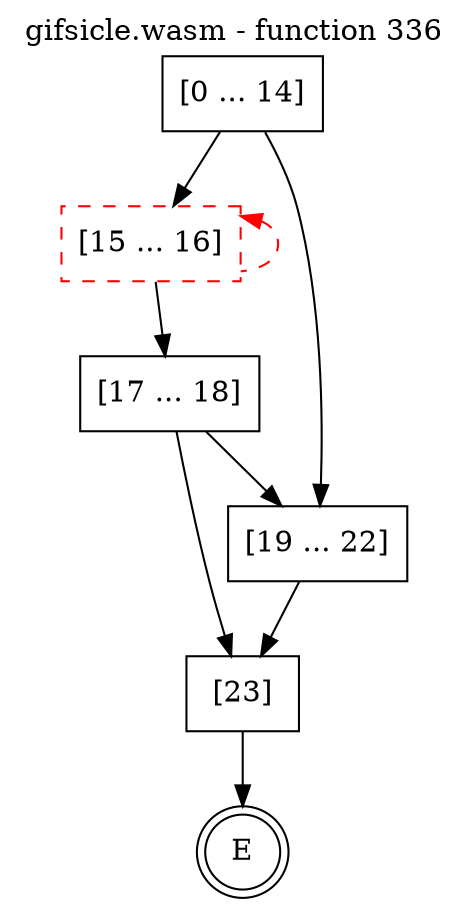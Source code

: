 digraph finite_state_machine {
    label = "gifsicle.wasm - function 336"
    labelloc =  t
    labelfontsize = 16
    labelfontcolor = black
    labelfontname = "Helvetica"
    node [shape = doublecircle]; E ;
    node [shape = box];
    node [shape=box, color=black, style=solid] 0[label="[0 ... 14]"]
    node [shape=box, color=red, style=dashed] 15[label="[15 ... 16]"]
    node [shape=box, color=black, style=solid] 17[label="[17 ... 18]"]
    node [shape=box, color=black, style=solid] 19[label="[19 ... 22]"]
    node [shape=box, color=black, style=solid] 23[label="[23]"]
    0 -> 15;
    0 -> 19;
    15 -> 17;
    15 -> 15[style="dashed" color="red" dir=back];
    17 -> 19;
    17 -> 23;
    19 -> 23;
    23 -> E;
}
